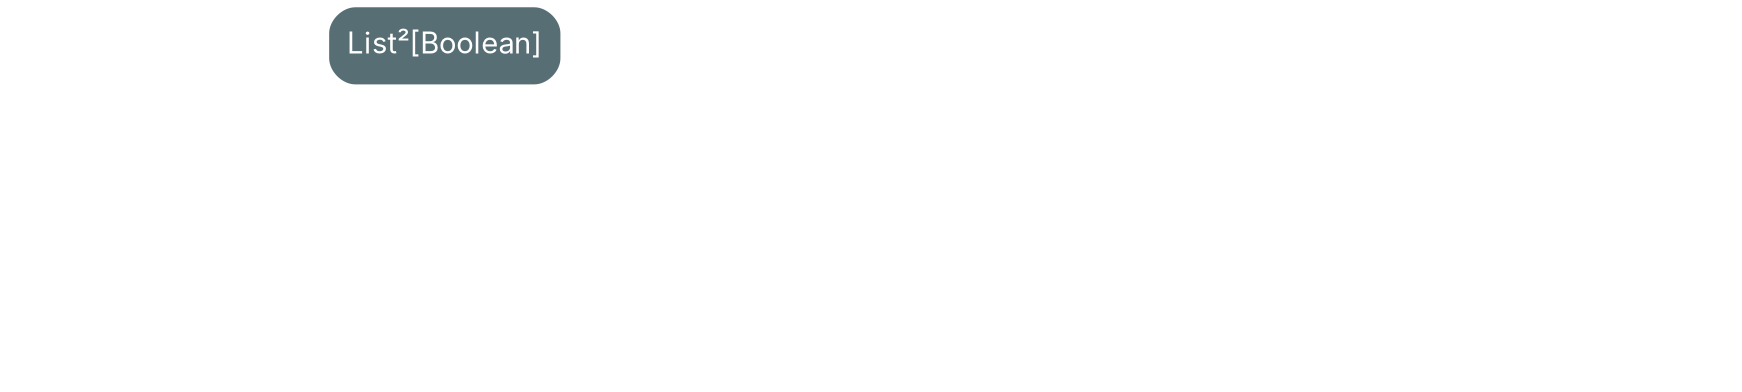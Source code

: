digraph {
    bgcolor=transparent

    // Default theme: enabled
    node[shape="rectangle" style="rounded,filled" color="#586E75" fillcolor="#586E75" fontcolor="#ffffff" fontname="Inter,Arial"]
    edge [color="#586E75" fontcolor="#000000" fontname="Inter,Arial" fontsize=11]

    List[label="List²[Boolean]"]

    List0[label="List₀[Boolean]" style=invis]
    List1[label="List₁[Boolean]" style=invis]
    List2[label="List₂[Boolean]" style=invis]

    Nil[fillcolor="#ffffff" fontcolor="#586E75" style=invis]
    true[label="true :: Nil" fillcolor="#ffffff" fontcolor="#586E75" style=invis]
    false[label="false :: Nil" fillcolor="#ffffff" fontcolor="#586E75" style=invis]

    true_true[label="true :: true :: Nil" fillcolor="#ffffff" fontcolor="#586E75" style=invis]
    true_false[label="true :: false :: Nil" fillcolor="#ffffff" fontcolor="#586E75" style=invis]
    false_true[label="false :: true :: Nil" fillcolor="#ffffff" fontcolor="#586E75" style=invis]
    false_false[label="false :: false :: Nil" fillcolor="#ffffff" fontcolor="#586E75" style=invis]

    List -> List0[style=invis]
    List -> List1[style=invis]
    List -> List2[style=invis]

    List0 -> Nil[style=invis]
    List1 -> true[style=invis]
    List1 -> false[style=invis]
    List2 -> true_true[style=invis]
    List2 -> true_false[style=invis]
    List2 -> false_true[style=invis]
    List2 -> false_false[style=invis]
}
